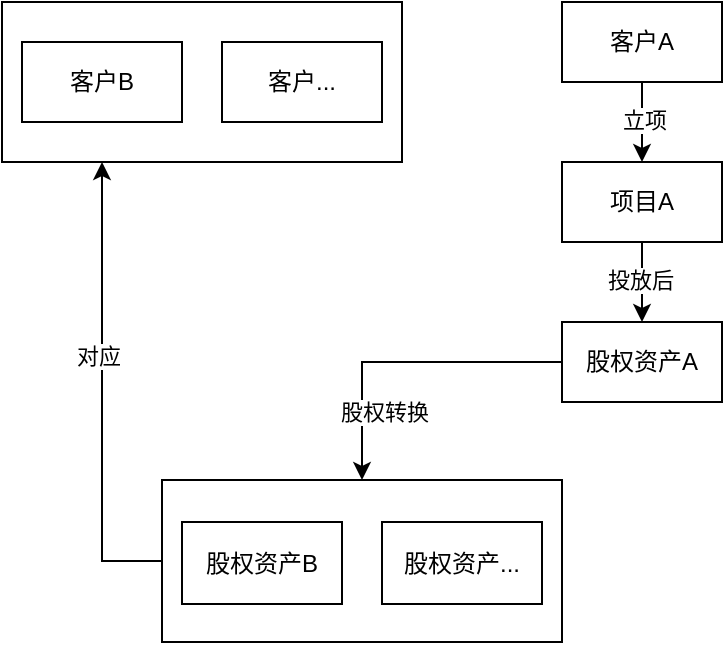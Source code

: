 <mxfile version="28.1.0">
  <diagram name="第 1 页" id="NlA8JZPsFO4bj7UzdW7y">
    <mxGraphModel dx="899" dy="503" grid="1" gridSize="10" guides="1" tooltips="1" connect="1" arrows="1" fold="1" page="1" pageScale="1" pageWidth="827" pageHeight="1169" math="0" shadow="0">
      <root>
        <mxCell id="0" />
        <mxCell id="1" parent="0" />
        <mxCell id="Vrx5xl5LI6DO3FHCowuy-19" style="edgeStyle=orthogonalEdgeStyle;rounded=0;orthogonalLoop=1;jettySize=auto;html=1;entryX=0.25;entryY=1;entryDx=0;entryDy=0;exitX=0;exitY=0.5;exitDx=0;exitDy=0;" edge="1" parent="1" source="Vrx5xl5LI6DO3FHCowuy-13" target="Vrx5xl5LI6DO3FHCowuy-15">
          <mxGeometry relative="1" as="geometry" />
        </mxCell>
        <mxCell id="Vrx5xl5LI6DO3FHCowuy-20" value="对应" style="edgeLabel;html=1;align=center;verticalAlign=middle;resizable=0;points=[];" vertex="1" connectable="0" parent="Vrx5xl5LI6DO3FHCowuy-19">
          <mxGeometry x="0.155" y="2" relative="1" as="geometry">
            <mxPoint as="offset" />
          </mxGeometry>
        </mxCell>
        <mxCell id="Vrx5xl5LI6DO3FHCowuy-13" value="" style="rounded=0;whiteSpace=wrap;html=1;" vertex="1" parent="1">
          <mxGeometry x="120" y="279" width="200" height="81" as="geometry" />
        </mxCell>
        <mxCell id="Vrx5xl5LI6DO3FHCowuy-10" value="股权资产B" style="rounded=0;whiteSpace=wrap;html=1;" vertex="1" parent="1">
          <mxGeometry x="130" y="300" width="80" height="41" as="geometry" />
        </mxCell>
        <mxCell id="Vrx5xl5LI6DO3FHCowuy-6" style="edgeStyle=orthogonalEdgeStyle;rounded=0;orthogonalLoop=1;jettySize=auto;html=1;" edge="1" parent="1" source="Vrx5xl5LI6DO3FHCowuy-1" target="Vrx5xl5LI6DO3FHCowuy-3">
          <mxGeometry relative="1" as="geometry" />
        </mxCell>
        <mxCell id="Vrx5xl5LI6DO3FHCowuy-8" value="投放后" style="edgeLabel;html=1;align=center;verticalAlign=middle;resizable=0;points=[];" vertex="1" connectable="0" parent="Vrx5xl5LI6DO3FHCowuy-6">
          <mxGeometry x="-0.063" y="-1" relative="1" as="geometry">
            <mxPoint as="offset" />
          </mxGeometry>
        </mxCell>
        <mxCell id="Vrx5xl5LI6DO3FHCowuy-1" value="项目A" style="rounded=0;whiteSpace=wrap;html=1;" vertex="1" parent="1">
          <mxGeometry x="320" y="120" width="80" height="40" as="geometry" />
        </mxCell>
        <mxCell id="Vrx5xl5LI6DO3FHCowuy-4" style="edgeStyle=orthogonalEdgeStyle;rounded=0;orthogonalLoop=1;jettySize=auto;html=1;entryX=0.5;entryY=0;entryDx=0;entryDy=0;" edge="1" parent="1" source="Vrx5xl5LI6DO3FHCowuy-2" target="Vrx5xl5LI6DO3FHCowuy-1">
          <mxGeometry relative="1" as="geometry" />
        </mxCell>
        <mxCell id="Vrx5xl5LI6DO3FHCowuy-7" value="立项" style="edgeLabel;html=1;align=center;verticalAlign=middle;resizable=0;points=[];" vertex="1" connectable="0" parent="Vrx5xl5LI6DO3FHCowuy-4">
          <mxGeometry x="-0.063" y="1" relative="1" as="geometry">
            <mxPoint as="offset" />
          </mxGeometry>
        </mxCell>
        <mxCell id="Vrx5xl5LI6DO3FHCowuy-2" value="客户A" style="rounded=0;whiteSpace=wrap;html=1;" vertex="1" parent="1">
          <mxGeometry x="320" y="40" width="80" height="40" as="geometry" />
        </mxCell>
        <mxCell id="Vrx5xl5LI6DO3FHCowuy-11" style="edgeStyle=orthogonalEdgeStyle;rounded=0;orthogonalLoop=1;jettySize=auto;html=1;entryX=0.5;entryY=0;entryDx=0;entryDy=0;exitX=0;exitY=0.5;exitDx=0;exitDy=0;" edge="1" parent="1" source="Vrx5xl5LI6DO3FHCowuy-3" target="Vrx5xl5LI6DO3FHCowuy-13">
          <mxGeometry relative="1" as="geometry">
            <mxPoint x="400" y="200.003" as="sourcePoint" />
            <mxPoint x="250" y="279.96" as="targetPoint" />
          </mxGeometry>
        </mxCell>
        <mxCell id="Vrx5xl5LI6DO3FHCowuy-12" value="股权转换" style="edgeLabel;html=1;align=center;verticalAlign=middle;resizable=0;points=[];" vertex="1" connectable="0" parent="Vrx5xl5LI6DO3FHCowuy-11">
          <mxGeometry x="0.17" y="1" relative="1" as="geometry">
            <mxPoint x="4" y="24" as="offset" />
          </mxGeometry>
        </mxCell>
        <mxCell id="Vrx5xl5LI6DO3FHCowuy-3" value="股权资产A" style="rounded=0;whiteSpace=wrap;html=1;" vertex="1" parent="1">
          <mxGeometry x="320" y="200" width="80" height="40" as="geometry" />
        </mxCell>
        <mxCell id="Vrx5xl5LI6DO3FHCowuy-14" value="股权资产..." style="rounded=0;whiteSpace=wrap;html=1;" vertex="1" parent="1">
          <mxGeometry x="230" y="300" width="80" height="41" as="geometry" />
        </mxCell>
        <mxCell id="Vrx5xl5LI6DO3FHCowuy-15" value="" style="rounded=0;whiteSpace=wrap;html=1;" vertex="1" parent="1">
          <mxGeometry x="40" y="40" width="200" height="80" as="geometry" />
        </mxCell>
        <mxCell id="Vrx5xl5LI6DO3FHCowuy-16" value="客户B" style="rounded=0;whiteSpace=wrap;html=1;" vertex="1" parent="1">
          <mxGeometry x="50" y="60" width="80" height="40" as="geometry" />
        </mxCell>
        <mxCell id="Vrx5xl5LI6DO3FHCowuy-18" value="客户..." style="rounded=0;whiteSpace=wrap;html=1;" vertex="1" parent="1">
          <mxGeometry x="150" y="60" width="80" height="40" as="geometry" />
        </mxCell>
      </root>
    </mxGraphModel>
  </diagram>
</mxfile>
